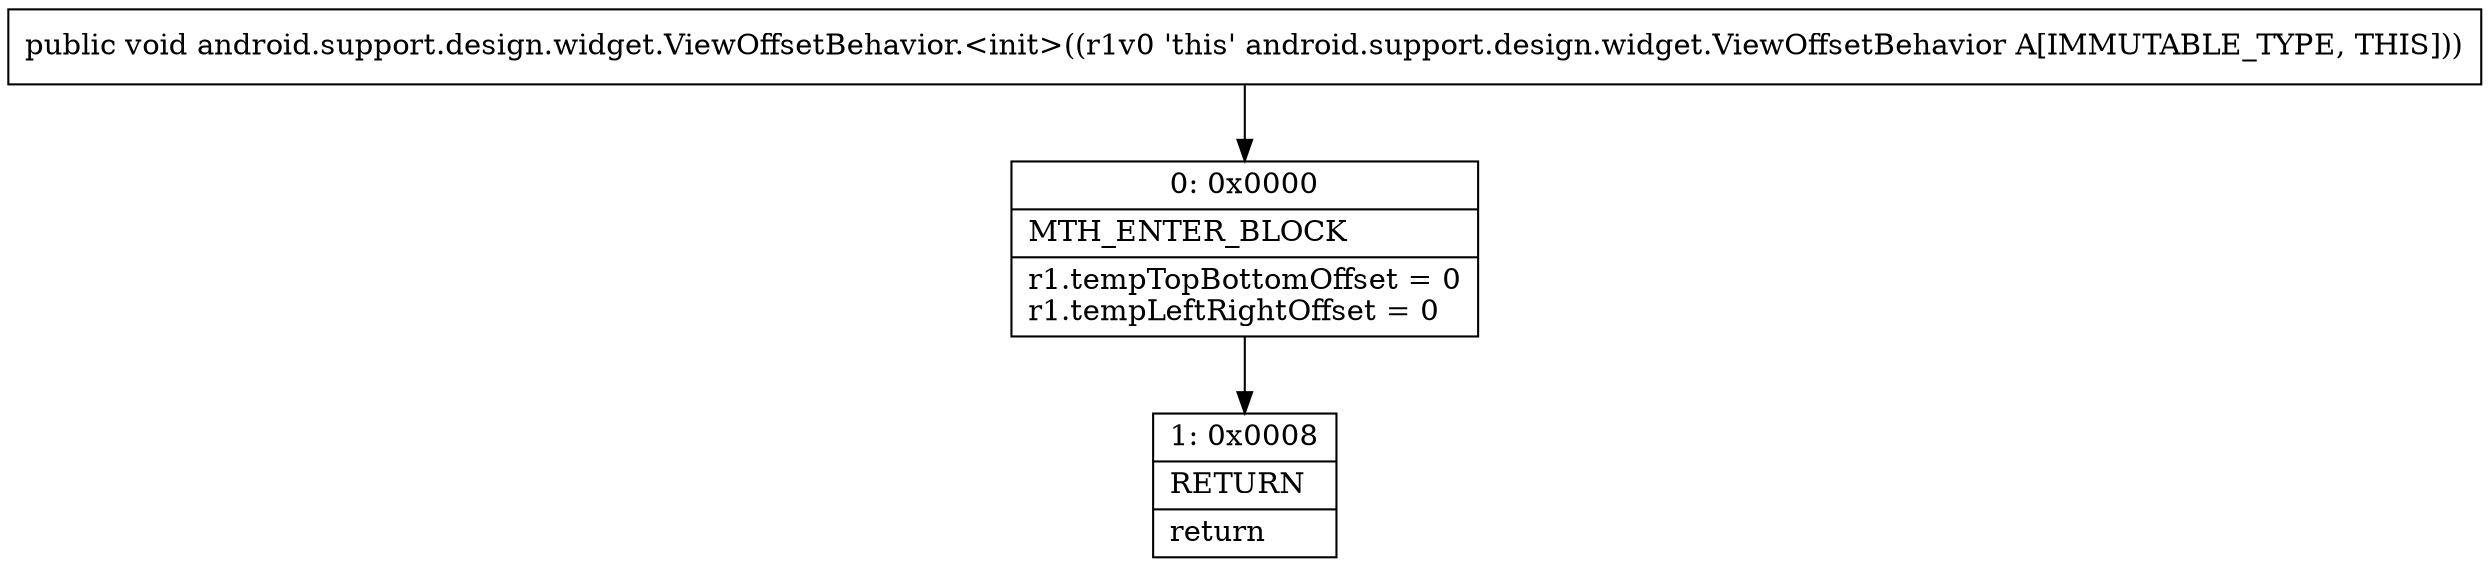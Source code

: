 digraph "CFG forandroid.support.design.widget.ViewOffsetBehavior.\<init\>()V" {
Node_0 [shape=record,label="{0\:\ 0x0000|MTH_ENTER_BLOCK\l|r1.tempTopBottomOffset = 0\lr1.tempLeftRightOffset = 0\l}"];
Node_1 [shape=record,label="{1\:\ 0x0008|RETURN\l|return\l}"];
MethodNode[shape=record,label="{public void android.support.design.widget.ViewOffsetBehavior.\<init\>((r1v0 'this' android.support.design.widget.ViewOffsetBehavior A[IMMUTABLE_TYPE, THIS])) }"];
MethodNode -> Node_0;
Node_0 -> Node_1;
}

